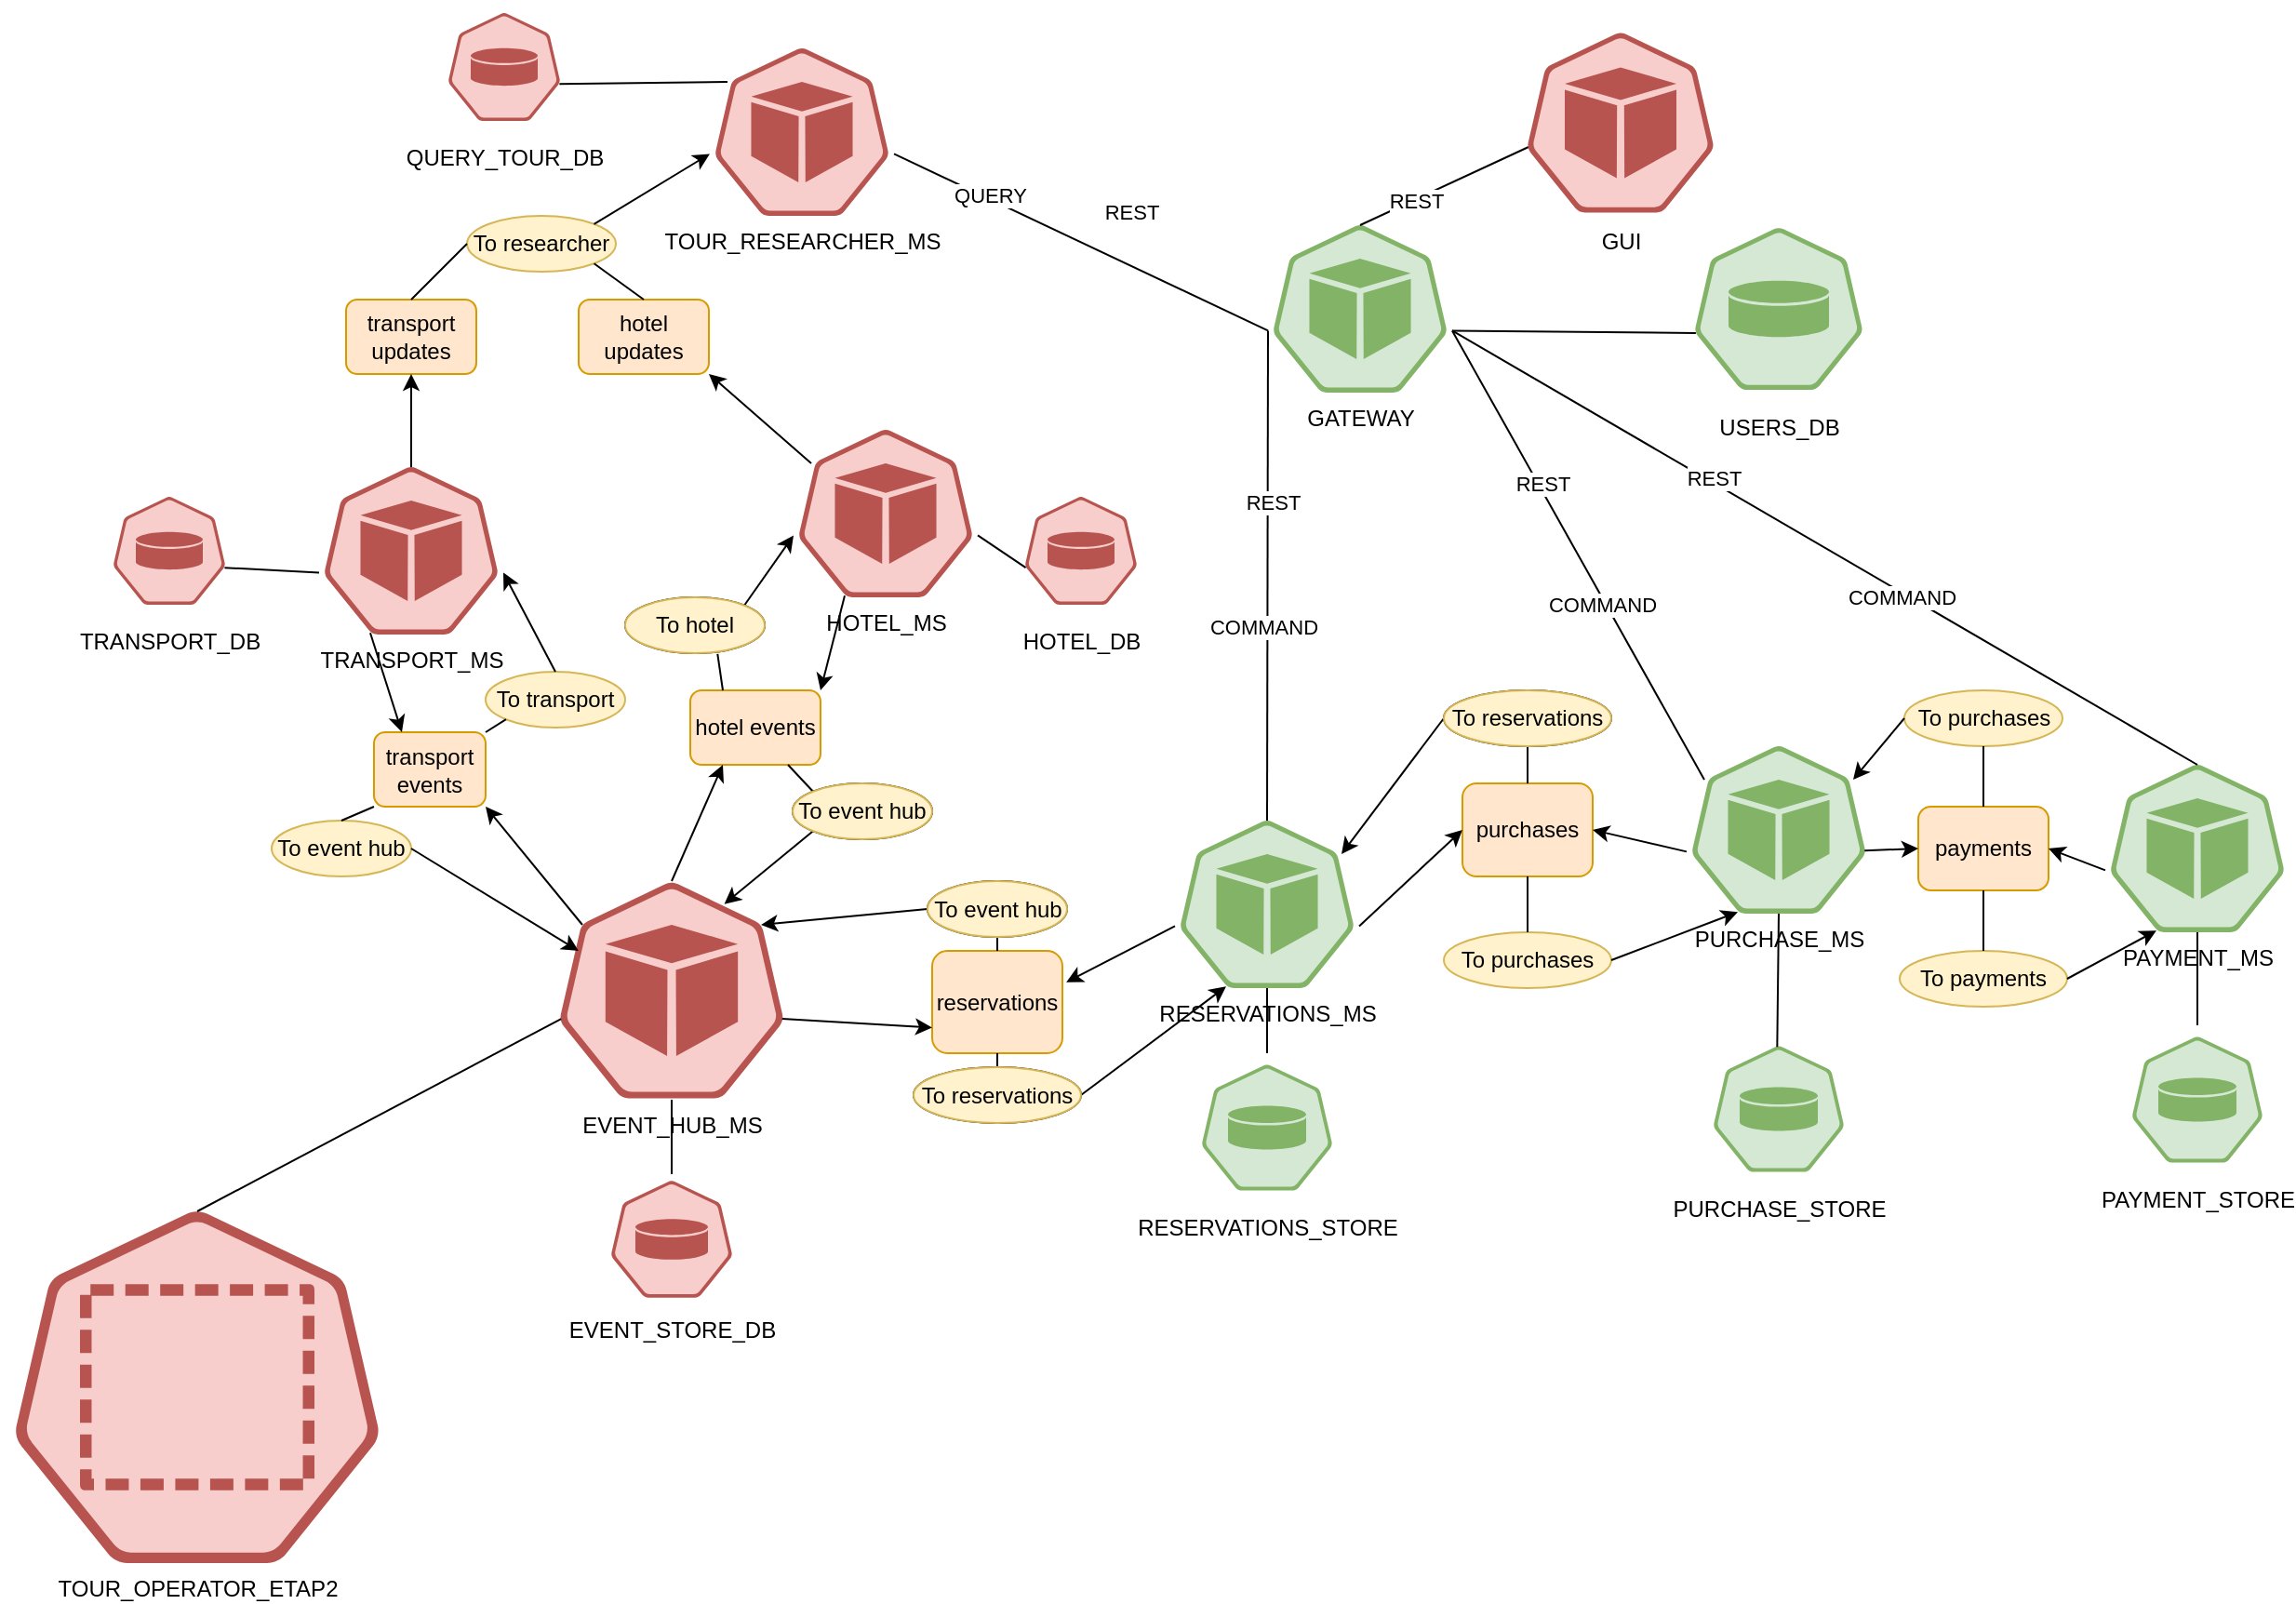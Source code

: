 <mxfile version="21.2.0" type="github">
  <diagram name="Strona-1" id="pwhX5YmpFsH434d6XmRk">
    <mxGraphModel dx="2844" dy="1116" grid="1" gridSize="10" guides="1" tooltips="1" connect="1" arrows="1" fold="1" page="1" pageScale="1" pageWidth="827" pageHeight="1169" math="0" shadow="0">
      <root>
        <mxCell id="0" />
        <mxCell id="1" parent="0" />
        <mxCell id="PPfD1d-eacRNkn9ozQ0L-1" value="USERS_DB" style="sketch=0;html=1;dashed=0;whitespace=wrap;fillColor=#d5e8d4;strokeColor=#82b366;points=[[0.005,0.63,0],[0.1,0.2,0],[0.9,0.2,0],[0.5,0,0],[0.995,0.63,0],[0.72,0.99,0],[0.5,1,0],[0.28,0.99,0]];verticalLabelPosition=bottom;align=center;verticalAlign=top;shape=mxgraph.kubernetes.icon;prIcon=pv" parent="1" vertex="1">
          <mxGeometry x="420" y="235" width="90" height="100" as="geometry" />
        </mxCell>
        <mxCell id="PPfD1d-eacRNkn9ozQ0L-2" value="GATEWAY" style="sketch=0;html=1;dashed=0;whitespace=wrap;fillColor=#d5e8d4;strokeColor=#82b366;points=[[0.005,0.63,0],[0.1,0.2,0],[0.9,0.2,0],[0.5,0,0],[0.995,0.63,0],[0.72,0.99,0],[0.5,1,0],[0.28,0.99,0]];verticalLabelPosition=bottom;align=center;verticalAlign=top;shape=mxgraph.kubernetes.icon;prIcon=pod" parent="1" vertex="1">
          <mxGeometry x="190" y="240" width="100" height="90" as="geometry" />
        </mxCell>
        <mxCell id="PPfD1d-eacRNkn9ozQ0L-3" value="" style="endArrow=none;html=1;rounded=0;exitX=0.5;exitY=0;exitDx=0;exitDy=0;exitPerimeter=0;entryX=0.005;entryY=0.63;entryDx=0;entryDy=0;entryPerimeter=0;" parent="1" source="PPfD1d-eacRNkn9ozQ0L-2" target="PPfD1d-eacRNkn9ozQ0L-14" edge="1">
          <mxGeometry width="50" height="50" relative="1" as="geometry">
            <mxPoint x="460" y="720" as="sourcePoint" />
            <mxPoint x="359.5" y="453" as="targetPoint" />
          </mxGeometry>
        </mxCell>
        <mxCell id="PPfD1d-eacRNkn9ozQ0L-4" value="REST" style="edgeLabel;html=1;align=center;verticalAlign=middle;resizable=0;points=[];" parent="PPfD1d-eacRNkn9ozQ0L-3" vertex="1" connectable="0">
          <mxGeometry x="-0.352" y="-1" relative="1" as="geometry">
            <mxPoint as="offset" />
          </mxGeometry>
        </mxCell>
        <mxCell id="PPfD1d-eacRNkn9ozQ0L-5" value="" style="endArrow=none;html=1;rounded=0;exitX=0.005;exitY=0.63;exitDx=0;exitDy=0;exitPerimeter=0;entryX=0.995;entryY=0.63;entryDx=0;entryDy=0;entryPerimeter=0;" parent="1" source="PPfD1d-eacRNkn9ozQ0L-1" target="PPfD1d-eacRNkn9ozQ0L-2" edge="1">
          <mxGeometry width="50" height="50" relative="1" as="geometry">
            <mxPoint x="370" y="679.13" as="sourcePoint" />
            <mxPoint x="420" y="619.13" as="targetPoint" />
          </mxGeometry>
        </mxCell>
        <mxCell id="PPfD1d-eacRNkn9ozQ0L-6" value="RESERVATIONS_MS" style="sketch=0;html=1;dashed=0;whitespace=wrap;fillColor=#d5e8d4;strokeColor=#82b366;points=[[0.005,0.63,0],[0.1,0.2,0],[0.9,0.2,0],[0.5,0,0],[0.995,0.63,0],[0.72,0.99,0],[0.5,1,0],[0.28,0.99,0]];verticalLabelPosition=bottom;align=center;verticalAlign=top;shape=mxgraph.kubernetes.icon;prIcon=pod" parent="1" vertex="1">
          <mxGeometry x="140" y="560" width="100" height="90" as="geometry" />
        </mxCell>
        <mxCell id="PPfD1d-eacRNkn9ozQ0L-7" value="" style="endArrow=none;html=1;rounded=0;exitX=0.995;exitY=0.63;exitDx=0;exitDy=0;exitPerimeter=0;entryX=0.005;entryY=0.63;entryDx=0;entryDy=0;entryPerimeter=0;" parent="1" source="PPfD1d-eacRNkn9ozQ0L-13" target="PPfD1d-eacRNkn9ozQ0L-2" edge="1">
          <mxGeometry width="50" height="50" relative="1" as="geometry">
            <mxPoint x="415" y="685" as="sourcePoint" />
            <mxPoint x="226" y="428" as="targetPoint" />
            <Array as="points" />
          </mxGeometry>
        </mxCell>
        <mxCell id="PPfD1d-eacRNkn9ozQ0L-8" value="REST" style="edgeLabel;html=1;align=center;verticalAlign=middle;resizable=0;points=[];" parent="PPfD1d-eacRNkn9ozQ0L-7" vertex="1" connectable="0">
          <mxGeometry x="-0.099" y="1" relative="1" as="geometry">
            <mxPoint x="36" y="-11" as="offset" />
          </mxGeometry>
        </mxCell>
        <mxCell id="PPfD1d-eacRNkn9ozQ0L-9" value="QUERY" style="edgeLabel;html=1;align=center;verticalAlign=middle;resizable=0;points=[];" parent="PPfD1d-eacRNkn9ozQ0L-7" vertex="1" connectable="0">
          <mxGeometry x="-0.497" y="2" relative="1" as="geometry">
            <mxPoint as="offset" />
          </mxGeometry>
        </mxCell>
        <mxCell id="PPfD1d-eacRNkn9ozQ0L-10" value="" style="endArrow=none;html=1;rounded=0;exitX=0.5;exitY=0;exitDx=0;exitDy=0;exitPerimeter=0;entryX=0.005;entryY=0.63;entryDx=0;entryDy=0;entryPerimeter=0;" parent="1" source="PPfD1d-eacRNkn9ozQ0L-6" target="PPfD1d-eacRNkn9ozQ0L-2" edge="1">
          <mxGeometry width="50" height="50" relative="1" as="geometry">
            <mxPoint x="-65" y="805" as="sourcePoint" />
            <mxPoint x="150" y="330" as="targetPoint" />
          </mxGeometry>
        </mxCell>
        <mxCell id="PPfD1d-eacRNkn9ozQ0L-11" value="REST" style="edgeLabel;html=1;align=center;verticalAlign=middle;resizable=0;points=[];" parent="PPfD1d-eacRNkn9ozQ0L-10" vertex="1" connectable="0">
          <mxGeometry x="0.303" y="-3" relative="1" as="geometry">
            <mxPoint x="-1" as="offset" />
          </mxGeometry>
        </mxCell>
        <mxCell id="PPfD1d-eacRNkn9ozQ0L-12" value="COMMAND" style="edgeLabel;html=1;align=center;verticalAlign=middle;resizable=0;points=[];" parent="PPfD1d-eacRNkn9ozQ0L-10" vertex="1" connectable="0">
          <mxGeometry x="-0.21" y="2" relative="1" as="geometry">
            <mxPoint as="offset" />
          </mxGeometry>
        </mxCell>
        <mxCell id="PPfD1d-eacRNkn9ozQ0L-13" value="TOUR_RESEARCHER_MS" style="sketch=0;html=1;dashed=0;whitespace=wrap;fillColor=#f8cecc;strokeColor=#b85450;points=[[0.005,0.63,0],[0.1,0.2,0],[0.9,0.2,0],[0.5,0,0],[0.995,0.63,0],[0.72,0.99,0],[0.5,1,0],[0.28,0.99,0]];verticalLabelPosition=bottom;align=center;verticalAlign=top;shape=mxgraph.kubernetes.icon;prIcon=pod" parent="1" vertex="1">
          <mxGeometry x="-110" y="145" width="100" height="90" as="geometry" />
        </mxCell>
        <mxCell id="PPfD1d-eacRNkn9ozQ0L-14" value="GUI" style="sketch=0;html=1;dashed=0;whitespace=wrap;fillColor=#f8cecc;strokeColor=#b85450;points=[[0.005,0.63,0],[0.1,0.2,0],[0.9,0.2,0],[0.5,0,0],[0.995,0.63,0],[0.72,0.99,0],[0.5,1,0],[0.28,0.99,0]];verticalLabelPosition=bottom;align=center;verticalAlign=top;shape=mxgraph.kubernetes.icon;prIcon=pod" parent="1" vertex="1">
          <mxGeometry x="330" y="135" width="100" height="100" as="geometry" />
        </mxCell>
        <mxCell id="PPfD1d-eacRNkn9ozQ0L-15" value="QUERY_TOUR_DB" style="sketch=0;html=1;dashed=0;whitespace=wrap;fillColor=#f8cecc;strokeColor=#b85450;points=[[0.005,0.63,0],[0.1,0.2,0],[0.9,0.2,0],[0.5,0,0],[0.995,0.63,0],[0.72,0.99,0],[0.5,1,0],[0.28,0.99,0]];verticalLabelPosition=bottom;align=center;verticalAlign=top;shape=mxgraph.kubernetes.icon;prIcon=pv" parent="1" vertex="1">
          <mxGeometry x="-250" y="120" width="60" height="70" as="geometry" />
        </mxCell>
        <mxCell id="PPfD1d-eacRNkn9ozQ0L-16" value="" style="endArrow=none;html=1;rounded=0;exitX=0.995;exitY=0.63;exitDx=0;exitDy=0;exitPerimeter=0;entryX=0.1;entryY=0.2;entryDx=0;entryDy=0;entryPerimeter=0;" parent="1" source="PPfD1d-eacRNkn9ozQ0L-15" target="PPfD1d-eacRNkn9ozQ0L-13" edge="1">
          <mxGeometry width="50" height="50" relative="1" as="geometry">
            <mxPoint x="-35" y="450" as="sourcePoint" />
            <mxPoint x="15" y="400" as="targetPoint" />
          </mxGeometry>
        </mxCell>
        <mxCell id="PPfD1d-eacRNkn9ozQ0L-17" value="EVENT_STORE_DB" style="sketch=0;html=1;dashed=0;whitespace=wrap;fillColor=#f8cecc;strokeColor=#b85450;points=[[0.005,0.63,0],[0.1,0.2,0],[0.9,0.2,0],[0.5,0,0],[0.995,0.63,0],[0.72,0.99,0],[0.5,1,0],[0.28,0.99,0]];verticalLabelPosition=bottom;align=center;verticalAlign=top;shape=mxgraph.kubernetes.icon;prIcon=pv" parent="1" vertex="1">
          <mxGeometry x="-162.5" y="750" width="65" height="70" as="geometry" />
        </mxCell>
        <mxCell id="PPfD1d-eacRNkn9ozQ0L-18" value="PURCHASE_MS" style="sketch=0;html=1;dashed=0;whitespace=wrap;fillColor=#d5e8d4;strokeColor=#82b366;points=[[0.005,0.63,0],[0.1,0.2,0],[0.9,0.2,0],[0.5,0,0],[0.995,0.63,0],[0.72,0.99,0],[0.5,1,0],[0.28,0.99,0]];verticalLabelPosition=bottom;align=center;verticalAlign=top;shape=mxgraph.kubernetes.icon;prIcon=pod" parent="1" vertex="1">
          <mxGeometry x="415" y="520" width="100" height="90" as="geometry" />
        </mxCell>
        <mxCell id="PPfD1d-eacRNkn9ozQ0L-19" value="PAYMENT_MS" style="sketch=0;html=1;dashed=0;whitespace=wrap;fillColor=#d5e8d4;strokeColor=#82b366;points=[[0.005,0.63,0],[0.1,0.2,0],[0.9,0.2,0],[0.5,0,0],[0.995,0.63,0],[0.72,0.99,0],[0.5,1,0],[0.28,0.99,0]];verticalLabelPosition=bottom;align=center;verticalAlign=top;shape=mxgraph.kubernetes.icon;prIcon=pod" parent="1" vertex="1">
          <mxGeometry x="640" y="530" width="100" height="90" as="geometry" />
        </mxCell>
        <mxCell id="PPfD1d-eacRNkn9ozQ0L-20" value="" style="endArrow=none;html=1;rounded=0;entryX=0.995;entryY=0.63;entryDx=0;entryDy=0;entryPerimeter=0;exitX=0.1;exitY=0.2;exitDx=0;exitDy=0;exitPerimeter=0;" parent="1" source="PPfD1d-eacRNkn9ozQ0L-18" target="PPfD1d-eacRNkn9ozQ0L-2" edge="1">
          <mxGeometry width="50" height="50" relative="1" as="geometry">
            <mxPoint x="126" y="470" as="sourcePoint" />
            <mxPoint x="124" y="329" as="targetPoint" />
          </mxGeometry>
        </mxCell>
        <mxCell id="PPfD1d-eacRNkn9ozQ0L-21" value="REST" style="edgeLabel;html=1;align=center;verticalAlign=middle;resizable=0;points=[];" parent="PPfD1d-eacRNkn9ozQ0L-20" vertex="1" connectable="0">
          <mxGeometry x="0.303" y="-3" relative="1" as="geometry">
            <mxPoint x="-1" as="offset" />
          </mxGeometry>
        </mxCell>
        <mxCell id="PPfD1d-eacRNkn9ozQ0L-22" value="COMMAND" style="edgeLabel;html=1;align=center;verticalAlign=middle;resizable=0;points=[];" parent="PPfD1d-eacRNkn9ozQ0L-20" vertex="1" connectable="0">
          <mxGeometry x="-0.21" y="2" relative="1" as="geometry">
            <mxPoint as="offset" />
          </mxGeometry>
        </mxCell>
        <mxCell id="PPfD1d-eacRNkn9ozQ0L-23" value="" style="endArrow=none;html=1;rounded=0;exitX=0.5;exitY=0;exitDx=0;exitDy=0;exitPerimeter=0;entryX=0.995;entryY=0.63;entryDx=0;entryDy=0;entryPerimeter=0;" parent="1" source="PPfD1d-eacRNkn9ozQ0L-19" target="PPfD1d-eacRNkn9ozQ0L-2" edge="1">
          <mxGeometry width="50" height="50" relative="1" as="geometry">
            <mxPoint x="258" y="470" as="sourcePoint" />
            <mxPoint x="330" y="310" as="targetPoint" />
          </mxGeometry>
        </mxCell>
        <mxCell id="PPfD1d-eacRNkn9ozQ0L-24" value="REST" style="edgeLabel;html=1;align=center;verticalAlign=middle;resizable=0;points=[];" parent="PPfD1d-eacRNkn9ozQ0L-23" vertex="1" connectable="0">
          <mxGeometry x="0.303" y="-3" relative="1" as="geometry">
            <mxPoint x="-1" as="offset" />
          </mxGeometry>
        </mxCell>
        <mxCell id="PPfD1d-eacRNkn9ozQ0L-25" value="COMMAND" style="edgeLabel;html=1;align=center;verticalAlign=middle;resizable=0;points=[];" parent="PPfD1d-eacRNkn9ozQ0L-23" vertex="1" connectable="0">
          <mxGeometry x="-0.21" y="2" relative="1" as="geometry">
            <mxPoint as="offset" />
          </mxGeometry>
        </mxCell>
        <mxCell id="PPfD1d-eacRNkn9ozQ0L-26" value="EVENT_HUB_MS" style="sketch=0;html=1;dashed=0;whitespace=wrap;fillColor=#f8cecc;strokeColor=#b85450;points=[[0.005,0.63,0],[0.1,0.2,0],[0.9,0.2,0],[0.5,0,0],[0.995,0.63,0],[0.72,0.99,0],[0.5,1,0],[0.28,0.99,0]];verticalLabelPosition=bottom;align=center;verticalAlign=top;shape=mxgraph.kubernetes.icon;prIcon=pod" parent="1" vertex="1">
          <mxGeometry x="-190" y="592.5" width="120" height="117.5" as="geometry" />
        </mxCell>
        <mxCell id="PPfD1d-eacRNkn9ozQ0L-27" value="PAYMENT_STORE" style="sketch=0;html=1;dashed=0;whitespace=wrap;fillColor=#d5e8d4;strokeColor=#82b366;points=[[0.005,0.63,0],[0.1,0.2,0],[0.9,0.2,0],[0.5,0,0],[0.995,0.63,0],[0.72,0.99,0],[0.5,1,0],[0.28,0.99,0]];verticalLabelPosition=bottom;align=center;verticalAlign=top;shape=mxgraph.kubernetes.icon;prIcon=pv" parent="1" vertex="1">
          <mxGeometry x="655" y="670" width="70" height="80" as="geometry" />
        </mxCell>
        <mxCell id="PPfD1d-eacRNkn9ozQ0L-28" value="PURCHASE_STORE" style="sketch=0;html=1;dashed=0;whitespace=wrap;fillColor=#d5e8d4;strokeColor=#82b366;points=[[0.005,0.63,0],[0.1,0.2,0],[0.9,0.2,0],[0.5,0,0],[0.995,0.63,0],[0.72,0.99,0],[0.5,1,0],[0.28,0.99,0]];verticalLabelPosition=bottom;align=center;verticalAlign=top;shape=mxgraph.kubernetes.icon;prIcon=pv" parent="1" vertex="1">
          <mxGeometry x="430" y="675" width="70" height="80" as="geometry" />
        </mxCell>
        <mxCell id="PPfD1d-eacRNkn9ozQ0L-29" value="RESERVATIONS_STORE" style="sketch=0;html=1;dashed=0;whitespace=wrap;fillColor=#d5e8d4;strokeColor=#82b366;points=[[0.005,0.63,0],[0.1,0.2,0],[0.9,0.2,0],[0.5,0,0],[0.995,0.63,0],[0.72,0.99,0],[0.5,1,0],[0.28,0.99,0]];verticalLabelPosition=bottom;align=center;verticalAlign=top;shape=mxgraph.kubernetes.icon;prIcon=pv" parent="1" vertex="1">
          <mxGeometry x="155" y="685" width="70" height="80" as="geometry" />
        </mxCell>
        <mxCell id="PPfD1d-eacRNkn9ozQ0L-30" value="" style="endArrow=none;html=1;rounded=0;entryX=0.5;entryY=0;entryDx=0;entryDy=0;entryPerimeter=0;exitX=0.5;exitY=1;exitDx=0;exitDy=0;exitPerimeter=0;" parent="1" source="PPfD1d-eacRNkn9ozQ0L-26" target="PPfD1d-eacRNkn9ozQ0L-17" edge="1">
          <mxGeometry width="50" height="50" relative="1" as="geometry">
            <mxPoint x="-40" y="500" as="sourcePoint" />
            <mxPoint x="-240" y="530" as="targetPoint" />
          </mxGeometry>
        </mxCell>
        <mxCell id="PPfD1d-eacRNkn9ozQ0L-31" value="TOUR_OPERATOR_ETAP2" style="sketch=0;html=1;dashed=0;whitespace=wrap;fillColor=#f8cecc;strokeColor=#b85450;points=[[0.005,0.63,0],[0.1,0.2,0],[0.9,0.2,0],[0.5,0,0],[0.995,0.63,0],[0.72,0.99,0],[0.5,1,0],[0.28,0.99,0]];verticalLabelPosition=bottom;align=center;verticalAlign=top;shape=mxgraph.kubernetes.icon;prIcon=ns" parent="1" vertex="1">
          <mxGeometry x="-490" y="770" width="210" height="189" as="geometry" />
        </mxCell>
        <mxCell id="PPfD1d-eacRNkn9ozQ0L-32" value="" style="endArrow=none;html=1;rounded=0;entryX=0.005;entryY=0.63;entryDx=0;entryDy=0;entryPerimeter=0;exitX=0.5;exitY=0;exitDx=0;exitDy=0;exitPerimeter=0;" parent="1" source="PPfD1d-eacRNkn9ozQ0L-31" target="PPfD1d-eacRNkn9ozQ0L-26" edge="1">
          <mxGeometry width="50" height="50" relative="1" as="geometry">
            <mxPoint x="-343" y="640" as="sourcePoint" />
            <mxPoint x="-293" y="590" as="targetPoint" />
          </mxGeometry>
        </mxCell>
        <mxCell id="PPfD1d-eacRNkn9ozQ0L-33" value="" style="endArrow=none;html=1;rounded=0;exitX=0.5;exitY=0;exitDx=0;exitDy=0;exitPerimeter=0;entryX=0.5;entryY=1;entryDx=0;entryDy=0;entryPerimeter=0;" parent="1" source="PPfD1d-eacRNkn9ozQ0L-29" target="PPfD1d-eacRNkn9ozQ0L-6" edge="1">
          <mxGeometry width="50" height="50" relative="1" as="geometry">
            <mxPoint x="270" y="670" as="sourcePoint" />
            <mxPoint x="320" y="620" as="targetPoint" />
          </mxGeometry>
        </mxCell>
        <mxCell id="PPfD1d-eacRNkn9ozQ0L-34" value="" style="endArrow=none;html=1;rounded=0;exitX=0.488;exitY=0.083;exitDx=0;exitDy=0;exitPerimeter=0;entryX=0.5;entryY=1;entryDx=0;entryDy=0;entryPerimeter=0;" parent="1" source="PPfD1d-eacRNkn9ozQ0L-28" target="PPfD1d-eacRNkn9ozQ0L-18" edge="1">
          <mxGeometry width="50" height="50" relative="1" as="geometry">
            <mxPoint x="400" y="792.5" as="sourcePoint" />
            <mxPoint x="400" y="667.5" as="targetPoint" />
          </mxGeometry>
        </mxCell>
        <mxCell id="PPfD1d-eacRNkn9ozQ0L-35" value="" style="endArrow=none;html=1;rounded=0;exitX=0.5;exitY=0;exitDx=0;exitDy=0;exitPerimeter=0;entryX=0.5;entryY=1;entryDx=0;entryDy=0;entryPerimeter=0;" parent="1" source="PPfD1d-eacRNkn9ozQ0L-27" target="PPfD1d-eacRNkn9ozQ0L-19" edge="1">
          <mxGeometry width="50" height="50" relative="1" as="geometry">
            <mxPoint x="624" y="770" as="sourcePoint" />
            <mxPoint x="620" y="633" as="targetPoint" />
          </mxGeometry>
        </mxCell>
        <mxCell id="PPfD1d-eacRNkn9ozQ0L-36" value="reservations" style="rounded=1;whiteSpace=wrap;html=1;fillColor=#ffe6cc;strokeColor=#d79b00;" parent="1" vertex="1">
          <mxGeometry x="10" y="630" width="70" height="55" as="geometry" />
        </mxCell>
        <mxCell id="PPfD1d-eacRNkn9ozQ0L-37" value="To event hub" style="ellipse;whiteSpace=wrap;html=1;" parent="1" vertex="1">
          <mxGeometry x="7.5" y="592.5" width="75" height="30" as="geometry" />
        </mxCell>
        <mxCell id="PPfD1d-eacRNkn9ozQ0L-38" value="To reservations" style="ellipse;whiteSpace=wrap;html=1;" parent="1" vertex="1">
          <mxGeometry y="692.5" width="90" height="30" as="geometry" />
        </mxCell>
        <mxCell id="PPfD1d-eacRNkn9ozQ0L-39" value="" style="endArrow=classic;html=1;rounded=0;exitX=0.005;exitY=0.63;exitDx=0;exitDy=0;exitPerimeter=0;entryX=1.029;entryY=0.307;entryDx=0;entryDy=0;entryPerimeter=0;" parent="1" source="PPfD1d-eacRNkn9ozQ0L-6" target="PPfD1d-eacRNkn9ozQ0L-36" edge="1">
          <mxGeometry width="50" height="50" relative="1" as="geometry">
            <mxPoint x="70" y="715" as="sourcePoint" />
            <mxPoint x="120" y="665" as="targetPoint" />
          </mxGeometry>
        </mxCell>
        <mxCell id="PPfD1d-eacRNkn9ozQ0L-40" value="" style="endArrow=classic;html=1;rounded=0;exitX=1;exitY=0.5;exitDx=0;exitDy=0;entryX=0.28;entryY=0.99;entryDx=0;entryDy=0;entryPerimeter=0;" parent="1" source="PPfD1d-eacRNkn9ozQ0L-38" target="PPfD1d-eacRNkn9ozQ0L-6" edge="1">
          <mxGeometry width="50" height="50" relative="1" as="geometry">
            <mxPoint x="260" y="590" as="sourcePoint" />
            <mxPoint x="310" y="540" as="targetPoint" />
          </mxGeometry>
        </mxCell>
        <mxCell id="PPfD1d-eacRNkn9ozQ0L-41" value="" style="endArrow=classic;html=1;rounded=0;exitX=0.995;exitY=0.63;exitDx=0;exitDy=0;exitPerimeter=0;entryX=0;entryY=0.75;entryDx=0;entryDy=0;" parent="1" source="PPfD1d-eacRNkn9ozQ0L-26" target="PPfD1d-eacRNkn9ozQ0L-36" edge="1">
          <mxGeometry width="50" height="50" relative="1" as="geometry">
            <mxPoint x="8" y="618" as="sourcePoint" />
            <mxPoint x="-40" y="650" as="targetPoint" />
          </mxGeometry>
        </mxCell>
        <mxCell id="PPfD1d-eacRNkn9ozQ0L-42" value="" style="endArrow=classic;html=1;rounded=0;exitX=0;exitY=0.5;exitDx=0;exitDy=0;entryX=0.9;entryY=0.2;entryDx=0;entryDy=0;entryPerimeter=0;" parent="1" source="PPfD1d-eacRNkn9ozQ0L-37" target="PPfD1d-eacRNkn9ozQ0L-26" edge="1">
          <mxGeometry width="50" height="50" relative="1" as="geometry">
            <mxPoint x="-10" y="622" as="sourcePoint" />
            <mxPoint x="30" y="630" as="targetPoint" />
          </mxGeometry>
        </mxCell>
        <mxCell id="PPfD1d-eacRNkn9ozQ0L-43" value="purchases&lt;br&gt;" style="rounded=1;whiteSpace=wrap;html=1;fillColor=#ffe6cc;strokeColor=#d79b00;" parent="1" vertex="1">
          <mxGeometry x="295" y="540" width="70" height="50" as="geometry" />
        </mxCell>
        <mxCell id="PPfD1d-eacRNkn9ozQ0L-44" value="To purchases" style="ellipse;whiteSpace=wrap;html=1;fillColor=#fff2cc;strokeColor=#d6b656;" parent="1" vertex="1">
          <mxGeometry x="285" y="620" width="90" height="30" as="geometry" />
        </mxCell>
        <mxCell id="PPfD1d-eacRNkn9ozQ0L-45" value="To reservations" style="ellipse;whiteSpace=wrap;html=1;" parent="1" vertex="1">
          <mxGeometry x="285" y="490" width="90" height="30" as="geometry" />
        </mxCell>
        <mxCell id="PPfD1d-eacRNkn9ozQ0L-46" value="" style="endArrow=classic;html=1;rounded=0;exitX=0.005;exitY=0.63;exitDx=0;exitDy=0;entryX=1;entryY=0.5;entryDx=0;entryDy=0;exitPerimeter=0;" parent="1" source="PPfD1d-eacRNkn9ozQ0L-18" target="PPfD1d-eacRNkn9ozQ0L-43" edge="1">
          <mxGeometry width="50" height="50" relative="1" as="geometry">
            <mxPoint x="330" y="716" as="sourcePoint" />
            <mxPoint x="388" y="660" as="targetPoint" />
          </mxGeometry>
        </mxCell>
        <mxCell id="PPfD1d-eacRNkn9ozQ0L-47" value="" style="endArrow=classic;html=1;rounded=0;exitX=0.995;exitY=0.63;exitDx=0;exitDy=0;entryX=0;entryY=0.5;entryDx=0;entryDy=0;exitPerimeter=0;" parent="1" source="PPfD1d-eacRNkn9ozQ0L-6" target="PPfD1d-eacRNkn9ozQ0L-43" edge="1">
          <mxGeometry width="50" height="50" relative="1" as="geometry">
            <mxPoint x="290" y="490" as="sourcePoint" />
            <mxPoint x="239" y="483" as="targetPoint" />
          </mxGeometry>
        </mxCell>
        <mxCell id="PPfD1d-eacRNkn9ozQ0L-48" value="" style="endArrow=classic;html=1;rounded=0;exitX=1;exitY=0.5;exitDx=0;exitDy=0;entryX=0.28;entryY=0.99;entryDx=0;entryDy=0;entryPerimeter=0;" parent="1" source="PPfD1d-eacRNkn9ozQ0L-44" target="PPfD1d-eacRNkn9ozQ0L-18" edge="1">
          <mxGeometry width="50" height="50" relative="1" as="geometry">
            <mxPoint x="290" y="688.5" as="sourcePoint" />
            <mxPoint x="335" y="701.5" as="targetPoint" />
          </mxGeometry>
        </mxCell>
        <mxCell id="PPfD1d-eacRNkn9ozQ0L-49" value="" style="endArrow=classic;html=1;rounded=0;exitX=0;exitY=0.5;exitDx=0;exitDy=0;entryX=0.9;entryY=0.2;entryDx=0;entryDy=0;entryPerimeter=0;" parent="1" source="PPfD1d-eacRNkn9ozQ0L-45" target="PPfD1d-eacRNkn9ozQ0L-6" edge="1">
          <mxGeometry width="50" height="50" relative="1" as="geometry">
            <mxPoint x="245" y="477" as="sourcePoint" />
            <mxPoint x="290" y="490" as="targetPoint" />
          </mxGeometry>
        </mxCell>
        <mxCell id="PPfD1d-eacRNkn9ozQ0L-50" value="payments" style="rounded=1;whiteSpace=wrap;html=1;fillColor=#ffe6cc;strokeColor=#d79b00;" parent="1" vertex="1">
          <mxGeometry x="540" y="552.5" width="70" height="45" as="geometry" />
        </mxCell>
        <mxCell id="PPfD1d-eacRNkn9ozQ0L-51" value="To purchases" style="ellipse;whiteSpace=wrap;html=1;fillColor=#fff2cc;strokeColor=#d6b656;" parent="1" vertex="1">
          <mxGeometry x="532.5" y="490" width="85" height="30" as="geometry" />
        </mxCell>
        <mxCell id="PPfD1d-eacRNkn9ozQ0L-52" value="To payments" style="ellipse;whiteSpace=wrap;html=1;fillColor=#fff2cc;strokeColor=#d6b656;" parent="1" vertex="1">
          <mxGeometry x="530" y="630" width="90" height="30" as="geometry" />
        </mxCell>
        <mxCell id="PPfD1d-eacRNkn9ozQ0L-53" value="" style="endArrow=none;html=1;rounded=0;entryX=0.5;entryY=1;entryDx=0;entryDy=0;exitX=0.5;exitY=0;exitDx=0;exitDy=0;" parent="1" source="PPfD1d-eacRNkn9ozQ0L-44" target="PPfD1d-eacRNkn9ozQ0L-43" edge="1">
          <mxGeometry width="50" height="50" relative="1" as="geometry">
            <mxPoint x="280" y="770" as="sourcePoint" />
            <mxPoint x="330" y="720" as="targetPoint" />
          </mxGeometry>
        </mxCell>
        <mxCell id="PPfD1d-eacRNkn9ozQ0L-54" value="" style="endArrow=none;html=1;rounded=0;entryX=0.5;entryY=1;entryDx=0;entryDy=0;exitX=0.5;exitY=0;exitDx=0;exitDy=0;" parent="1" source="PPfD1d-eacRNkn9ozQ0L-43" target="PPfD1d-eacRNkn9ozQ0L-45" edge="1">
          <mxGeometry width="50" height="50" relative="1" as="geometry">
            <mxPoint x="300" y="755" as="sourcePoint" />
            <mxPoint x="300" y="685" as="targetPoint" />
          </mxGeometry>
        </mxCell>
        <mxCell id="PPfD1d-eacRNkn9ozQ0L-55" value="" style="endArrow=none;html=1;rounded=0;entryX=0.5;entryY=1;entryDx=0;entryDy=0;exitX=0.5;exitY=0;exitDx=0;exitDy=0;" parent="1" source="PPfD1d-eacRNkn9ozQ0L-36" target="PPfD1d-eacRNkn9ozQ0L-37" edge="1">
          <mxGeometry width="50" height="50" relative="1" as="geometry">
            <mxPoint x="317.5" y="690" as="sourcePoint" />
            <mxPoint x="317.5" y="680" as="targetPoint" />
          </mxGeometry>
        </mxCell>
        <mxCell id="PPfD1d-eacRNkn9ozQ0L-56" value="" style="endArrow=none;html=1;rounded=0;entryX=0.5;entryY=1;entryDx=0;entryDy=0;exitX=0.5;exitY=0;exitDx=0;exitDy=0;" parent="1" source="PPfD1d-eacRNkn9ozQ0L-38" target="PPfD1d-eacRNkn9ozQ0L-36" edge="1">
          <mxGeometry width="50" height="50" relative="1" as="geometry">
            <mxPoint x="62.5" y="595" as="sourcePoint" />
            <mxPoint x="62.5" y="580" as="targetPoint" />
          </mxGeometry>
        </mxCell>
        <mxCell id="PPfD1d-eacRNkn9ozQ0L-57" value="" style="endArrow=none;html=1;rounded=0;entryX=0.5;entryY=1;entryDx=0;entryDy=0;exitX=0.5;exitY=0;exitDx=0;exitDy=0;" parent="1" source="PPfD1d-eacRNkn9ozQ0L-52" target="PPfD1d-eacRNkn9ozQ0L-50" edge="1">
          <mxGeometry width="50" height="50" relative="1" as="geometry">
            <mxPoint x="85" y="640" as="sourcePoint" />
            <mxPoint x="85" y="615" as="targetPoint" />
          </mxGeometry>
        </mxCell>
        <mxCell id="PPfD1d-eacRNkn9ozQ0L-58" value="" style="endArrow=none;html=1;rounded=0;entryX=0.5;entryY=1;entryDx=0;entryDy=0;exitX=0.5;exitY=0;exitDx=0;exitDy=0;" parent="1" source="PPfD1d-eacRNkn9ozQ0L-50" target="PPfD1d-eacRNkn9ozQ0L-51" edge="1">
          <mxGeometry width="50" height="50" relative="1" as="geometry">
            <mxPoint x="585" y="640" as="sourcePoint" />
            <mxPoint x="585" y="625" as="targetPoint" />
          </mxGeometry>
        </mxCell>
        <mxCell id="PPfD1d-eacRNkn9ozQ0L-59" value="" style="endArrow=classic;html=1;rounded=0;exitX=0.005;exitY=0.63;exitDx=0;exitDy=0;entryX=1;entryY=0.5;entryDx=0;entryDy=0;exitPerimeter=0;" parent="1" source="PPfD1d-eacRNkn9ozQ0L-19" target="PPfD1d-eacRNkn9ozQ0L-50" edge="1">
          <mxGeometry width="50" height="50" relative="1" as="geometry">
            <mxPoint x="547" y="746" as="sourcePoint" />
            <mxPoint x="605" y="690" as="targetPoint" />
          </mxGeometry>
        </mxCell>
        <mxCell id="PPfD1d-eacRNkn9ozQ0L-60" value="" style="endArrow=classic;html=1;rounded=0;exitX=0.961;exitY=0.624;exitDx=0;exitDy=0;entryX=0;entryY=0.5;entryDx=0;entryDy=0;exitPerimeter=0;" parent="1" source="PPfD1d-eacRNkn9ozQ0L-18" target="PPfD1d-eacRNkn9ozQ0L-50" edge="1">
          <mxGeometry width="50" height="50" relative="1" as="geometry">
            <mxPoint x="641" y="630" as="sourcePoint" />
            <mxPoint x="610" y="618" as="targetPoint" />
          </mxGeometry>
        </mxCell>
        <mxCell id="PPfD1d-eacRNkn9ozQ0L-61" value="" style="endArrow=classic;html=1;rounded=0;exitX=0;exitY=0.5;exitDx=0;exitDy=0;entryX=0.9;entryY=0.2;entryDx=0;entryDy=0;entryPerimeter=0;" parent="1" source="PPfD1d-eacRNkn9ozQ0L-51" target="PPfD1d-eacRNkn9ozQ0L-18" edge="1">
          <mxGeometry width="50" height="50" relative="1" as="geometry">
            <mxPoint x="469" y="471" as="sourcePoint" />
            <mxPoint x="498" y="470" as="targetPoint" />
          </mxGeometry>
        </mxCell>
        <mxCell id="PPfD1d-eacRNkn9ozQ0L-62" value="" style="endArrow=classic;html=1;rounded=0;exitX=1;exitY=0.5;exitDx=0;exitDy=0;entryX=0.28;entryY=0.99;entryDx=0;entryDy=0;entryPerimeter=0;" parent="1" source="PPfD1d-eacRNkn9ozQ0L-52" target="PPfD1d-eacRNkn9ozQ0L-19" edge="1">
          <mxGeometry width="50" height="50" relative="1" as="geometry">
            <mxPoint x="608" y="707" as="sourcePoint" />
            <mxPoint x="580" y="740" as="targetPoint" />
          </mxGeometry>
        </mxCell>
        <mxCell id="m88Dj_LSwLrsLGL2aCAR-1" value="TRANSPORT_MS" style="sketch=0;html=1;dashed=0;whitespace=wrap;fillColor=#f8cecc;strokeColor=#b85450;points=[[0.005,0.63,0],[0.1,0.2,0],[0.9,0.2,0],[0.5,0,0],[0.995,0.63,0],[0.72,0.99,0],[0.5,1,0],[0.28,0.99,0]];verticalLabelPosition=bottom;align=center;verticalAlign=top;shape=mxgraph.kubernetes.icon;prIcon=pod" parent="1" vertex="1">
          <mxGeometry x="-320" y="370" width="100" height="90" as="geometry" />
        </mxCell>
        <mxCell id="m88Dj_LSwLrsLGL2aCAR-2" value="HOTEL_MS" style="sketch=0;html=1;dashed=0;whitespace=wrap;fillColor=#f8cecc;strokeColor=#b85450;points=[[0.005,0.63,0],[0.1,0.2,0],[0.9,0.2,0],[0.5,0,0],[0.995,0.63,0],[0.72,0.99,0],[0.5,1,0],[0.28,0.99,0]];verticalLabelPosition=bottom;align=center;verticalAlign=top;shape=mxgraph.kubernetes.icon;prIcon=pod" parent="1" vertex="1">
          <mxGeometry x="-65" y="350" width="100" height="90" as="geometry" />
        </mxCell>
        <mxCell id="m88Dj_LSwLrsLGL2aCAR-3" value="transport updates" style="rounded=1;whiteSpace=wrap;html=1;fillColor=#ffe6cc;strokeColor=#d79b00;" parent="1" vertex="1">
          <mxGeometry x="-305" y="280" width="70" height="40" as="geometry" />
        </mxCell>
        <mxCell id="m88Dj_LSwLrsLGL2aCAR-4" value="To researcher" style="ellipse;whiteSpace=wrap;html=1;fillColor=#fff2cc;strokeColor=#d6b656;" parent="1" vertex="1">
          <mxGeometry x="-240" y="235" width="80" height="30" as="geometry" />
        </mxCell>
        <mxCell id="m88Dj_LSwLrsLGL2aCAR-5" value="" style="endArrow=classic;html=1;rounded=0;exitX=0.5;exitY=0;exitDx=0;exitDy=0;exitPerimeter=0;entryX=0.5;entryY=1;entryDx=0;entryDy=0;" parent="1" source="m88Dj_LSwLrsLGL2aCAR-1" target="m88Dj_LSwLrsLGL2aCAR-3" edge="1">
          <mxGeometry width="50" height="50" relative="1" as="geometry">
            <mxPoint x="-310" y="523" as="sourcePoint" />
            <mxPoint x="-280" y="530" as="targetPoint" />
          </mxGeometry>
        </mxCell>
        <mxCell id="m88Dj_LSwLrsLGL2aCAR-6" value="" style="endArrow=none;html=1;rounded=0;entryX=0.5;entryY=0;entryDx=0;entryDy=0;exitX=0;exitY=0.5;exitDx=0;exitDy=0;" parent="1" source="m88Dj_LSwLrsLGL2aCAR-4" target="m88Dj_LSwLrsLGL2aCAR-3" edge="1">
          <mxGeometry width="50" height="50" relative="1" as="geometry">
            <mxPoint x="-476" y="310" as="sourcePoint" />
            <mxPoint x="-413" y="490" as="targetPoint" />
          </mxGeometry>
        </mxCell>
        <mxCell id="m88Dj_LSwLrsLGL2aCAR-7" value="" style="endArrow=classic;html=1;rounded=0;exitX=1;exitY=0;exitDx=0;exitDy=0;entryX=0.005;entryY=0.63;entryDx=0;entryDy=0;entryPerimeter=0;" parent="1" source="m88Dj_LSwLrsLGL2aCAR-4" target="PPfD1d-eacRNkn9ozQ0L-13" edge="1">
          <mxGeometry width="50" height="50" relative="1" as="geometry">
            <mxPoint x="-205" y="335" as="sourcePoint" />
            <mxPoint x="-210" y="307" as="targetPoint" />
          </mxGeometry>
        </mxCell>
        <mxCell id="m88Dj_LSwLrsLGL2aCAR-8" value="hotel updates" style="rounded=1;whiteSpace=wrap;html=1;fillColor=#ffe6cc;strokeColor=#d79b00;" parent="1" vertex="1">
          <mxGeometry x="-180" y="280" width="70" height="40" as="geometry" />
        </mxCell>
        <mxCell id="m88Dj_LSwLrsLGL2aCAR-9" value="" style="endArrow=classic;html=1;rounded=0;exitX=0.1;exitY=0.2;exitDx=0;exitDy=0;exitPerimeter=0;entryX=1;entryY=1;entryDx=0;entryDy=0;" parent="1" source="m88Dj_LSwLrsLGL2aCAR-2" target="m88Dj_LSwLrsLGL2aCAR-8" edge="1">
          <mxGeometry width="50" height="50" relative="1" as="geometry">
            <mxPoint x="-300" y="398" as="sourcePoint" />
            <mxPoint x="-305" y="370" as="targetPoint" />
          </mxGeometry>
        </mxCell>
        <mxCell id="m88Dj_LSwLrsLGL2aCAR-11" value="" style="endArrow=none;html=1;rounded=0;entryX=0.5;entryY=0;entryDx=0;entryDy=0;exitX=1;exitY=1;exitDx=0;exitDy=0;" parent="1" source="m88Dj_LSwLrsLGL2aCAR-4" target="m88Dj_LSwLrsLGL2aCAR-8" edge="1">
          <mxGeometry width="50" height="50" relative="1" as="geometry">
            <mxPoint x="-225" y="290" as="sourcePoint" />
            <mxPoint x="-230" y="320" as="targetPoint" />
          </mxGeometry>
        </mxCell>
        <mxCell id="m88Dj_LSwLrsLGL2aCAR-12" value="HOTEL_DB" style="sketch=0;html=1;dashed=0;whitespace=wrap;fillColor=#f8cecc;strokeColor=#b85450;points=[[0.005,0.63,0],[0.1,0.2,0],[0.9,0.2,0],[0.5,0,0],[0.995,0.63,0],[0.72,0.99,0],[0.5,1,0],[0.28,0.99,0]];verticalLabelPosition=bottom;align=center;verticalAlign=top;shape=mxgraph.kubernetes.icon;prIcon=pv" parent="1" vertex="1">
          <mxGeometry x="60" y="380" width="60" height="70" as="geometry" />
        </mxCell>
        <mxCell id="m88Dj_LSwLrsLGL2aCAR-13" value="TRANSPORT_DB" style="sketch=0;html=1;dashed=0;whitespace=wrap;fillColor=#f8cecc;strokeColor=#b85450;points=[[0.005,0.63,0],[0.1,0.2,0],[0.9,0.2,0],[0.5,0,0],[0.995,0.63,0],[0.72,0.99,0],[0.5,1,0],[0.28,0.99,0]];verticalLabelPosition=bottom;align=center;verticalAlign=top;shape=mxgraph.kubernetes.icon;prIcon=pv" parent="1" vertex="1">
          <mxGeometry x="-430" y="380" width="60" height="70" as="geometry" />
        </mxCell>
        <mxCell id="m88Dj_LSwLrsLGL2aCAR-14" value="" style="endArrow=none;html=1;rounded=0;entryX=0.005;entryY=0.63;entryDx=0;entryDy=0;entryPerimeter=0;exitX=0.995;exitY=0.63;exitDx=0;exitDy=0;exitPerimeter=0;" parent="1" source="m88Dj_LSwLrsLGL2aCAR-13" target="m88Dj_LSwLrsLGL2aCAR-1" edge="1">
          <mxGeometry width="50" height="50" relative="1" as="geometry">
            <mxPoint x="-370" y="540" as="sourcePoint" />
            <mxPoint x="-320" y="490" as="targetPoint" />
          </mxGeometry>
        </mxCell>
        <mxCell id="m88Dj_LSwLrsLGL2aCAR-15" value="" style="endArrow=none;html=1;rounded=0;entryX=0.005;entryY=0.63;entryDx=0;entryDy=0;entryPerimeter=0;exitX=0.995;exitY=0.63;exitDx=0;exitDy=0;exitPerimeter=0;" parent="1" source="m88Dj_LSwLrsLGL2aCAR-2" target="m88Dj_LSwLrsLGL2aCAR-12" edge="1">
          <mxGeometry width="50" height="50" relative="1" as="geometry">
            <mxPoint x="-50" y="470" as="sourcePoint" />
            <mxPoint y="420" as="targetPoint" />
          </mxGeometry>
        </mxCell>
        <mxCell id="m88Dj_LSwLrsLGL2aCAR-16" value="transport events" style="rounded=1;whiteSpace=wrap;html=1;fillColor=#ffe6cc;strokeColor=#d79b00;" parent="1" vertex="1">
          <mxGeometry x="-290" y="512.5" width="60" height="40" as="geometry" />
        </mxCell>
        <mxCell id="m88Dj_LSwLrsLGL2aCAR-17" value="hotel events" style="rounded=1;whiteSpace=wrap;html=1;fillColor=#ffe6cc;strokeColor=#d79b00;" parent="1" vertex="1">
          <mxGeometry x="-120" y="490" width="70" height="40" as="geometry" />
        </mxCell>
        <mxCell id="m88Dj_LSwLrsLGL2aCAR-18" value="" style="endArrow=classic;html=1;rounded=0;exitX=0.1;exitY=0.2;exitDx=0;exitDy=0;exitPerimeter=0;entryX=1;entryY=1;entryDx=0;entryDy=0;" parent="1" source="PPfD1d-eacRNkn9ozQ0L-26" target="m88Dj_LSwLrsLGL2aCAR-16" edge="1">
          <mxGeometry width="50" height="50" relative="1" as="geometry">
            <mxPoint x="-23" y="655" as="sourcePoint" />
            <mxPoint x="30" y="630" as="targetPoint" />
          </mxGeometry>
        </mxCell>
        <mxCell id="m88Dj_LSwLrsLGL2aCAR-20" value="To transport" style="ellipse;whiteSpace=wrap;html=1;fillColor=#fff2cc;strokeColor=#d6b656;" parent="1" vertex="1">
          <mxGeometry x="-230" y="480" width="75" height="30" as="geometry" />
        </mxCell>
        <mxCell id="m88Dj_LSwLrsLGL2aCAR-21" value="To hotel" style="ellipse;whiteSpace=wrap;html=1;" parent="1" vertex="1">
          <mxGeometry x="-155" y="440" width="75" height="30" as="geometry" />
        </mxCell>
        <mxCell id="m88Dj_LSwLrsLGL2aCAR-24" value="" style="endArrow=none;html=1;rounded=0;exitX=1;exitY=0;exitDx=0;exitDy=0;entryX=0;entryY=1;entryDx=0;entryDy=0;" parent="1" source="m88Dj_LSwLrsLGL2aCAR-16" target="m88Dj_LSwLrsLGL2aCAR-20" edge="1">
          <mxGeometry width="50" height="50" relative="1" as="geometry">
            <mxPoint x="130" y="510" as="sourcePoint" />
            <mxPoint x="180" y="460" as="targetPoint" />
          </mxGeometry>
        </mxCell>
        <mxCell id="m88Dj_LSwLrsLGL2aCAR-25" value="To event hub" style="ellipse;whiteSpace=wrap;html=1;fillColor=#fff2cc;strokeColor=#d6b656;" parent="1" vertex="1">
          <mxGeometry x="-345" y="560" width="75" height="30" as="geometry" />
        </mxCell>
        <mxCell id="m88Dj_LSwLrsLGL2aCAR-26" value="" style="endArrow=none;html=1;rounded=0;exitX=0.5;exitY=0;exitDx=0;exitDy=0;entryX=0;entryY=1;entryDx=0;entryDy=0;" parent="1" source="m88Dj_LSwLrsLGL2aCAR-25" target="m88Dj_LSwLrsLGL2aCAR-16" edge="1">
          <mxGeometry width="50" height="50" relative="1" as="geometry">
            <mxPoint x="-250" y="550" as="sourcePoint" />
            <mxPoint x="-265" y="550" as="targetPoint" />
          </mxGeometry>
        </mxCell>
        <mxCell id="m88Dj_LSwLrsLGL2aCAR-27" value="" style="endArrow=classic;html=1;rounded=0;exitX=0.5;exitY=0;exitDx=0;exitDy=0;entryX=0.995;entryY=0.63;entryDx=0;entryDy=0;entryPerimeter=0;" parent="1" source="m88Dj_LSwLrsLGL2aCAR-20" target="m88Dj_LSwLrsLGL2aCAR-1" edge="1">
          <mxGeometry width="50" height="50" relative="1" as="geometry">
            <mxPoint x="-165" y="460" as="sourcePoint" />
            <mxPoint x="-145" y="433" as="targetPoint" />
          </mxGeometry>
        </mxCell>
        <mxCell id="m88Dj_LSwLrsLGL2aCAR-28" value="" style="endArrow=classic;html=1;rounded=0;exitX=1;exitY=0.5;exitDx=0;exitDy=0;entryX=0.083;entryY=0.319;entryDx=0;entryDy=0;entryPerimeter=0;" parent="1" source="m88Dj_LSwLrsLGL2aCAR-25" target="PPfD1d-eacRNkn9ozQ0L-26" edge="1">
          <mxGeometry width="50" height="50" relative="1" as="geometry">
            <mxPoint x="-200" y="466" as="sourcePoint" />
            <mxPoint x="-180" y="400" as="targetPoint" />
          </mxGeometry>
        </mxCell>
        <mxCell id="m88Dj_LSwLrsLGL2aCAR-30" value="To event hub" style="ellipse;whiteSpace=wrap;html=1;" parent="1" vertex="1">
          <mxGeometry x="-65" y="540" width="75" height="30" as="geometry" />
        </mxCell>
        <mxCell id="m88Dj_LSwLrsLGL2aCAR-31" value="" style="endArrow=none;html=1;rounded=0;exitX=0;exitY=0;exitDx=0;exitDy=0;entryX=0.75;entryY=1;entryDx=0;entryDy=0;" parent="1" source="m88Dj_LSwLrsLGL2aCAR-30" target="m88Dj_LSwLrsLGL2aCAR-17" edge="1">
          <mxGeometry width="50" height="50" relative="1" as="geometry">
            <mxPoint x="-10" y="530" as="sourcePoint" />
            <mxPoint x="40" y="480" as="targetPoint" />
          </mxGeometry>
        </mxCell>
        <mxCell id="m88Dj_LSwLrsLGL2aCAR-32" value="" style="endArrow=classic;html=1;rounded=0;exitX=0;exitY=1;exitDx=0;exitDy=0;entryX=0.736;entryY=0.105;entryDx=0;entryDy=0;entryPerimeter=0;" parent="1" source="m88Dj_LSwLrsLGL2aCAR-30" target="PPfD1d-eacRNkn9ozQ0L-26" edge="1">
          <mxGeometry width="50" height="50" relative="1" as="geometry">
            <mxPoint x="50" y="507" as="sourcePoint" />
            <mxPoint x="-10" y="540" as="targetPoint" />
          </mxGeometry>
        </mxCell>
        <mxCell id="m88Dj_LSwLrsLGL2aCAR-33" value="" style="endArrow=classic;html=1;rounded=0;entryX=0.25;entryY=1;entryDx=0;entryDy=0;exitX=0.5;exitY=0;exitDx=0;exitDy=0;exitPerimeter=0;" parent="1" source="PPfD1d-eacRNkn9ozQ0L-26" target="m88Dj_LSwLrsLGL2aCAR-17" edge="1">
          <mxGeometry width="50" height="50" relative="1" as="geometry">
            <mxPoint x="-110" y="520" as="sourcePoint" />
            <mxPoint x="-150" y="533" as="targetPoint" />
          </mxGeometry>
        </mxCell>
        <mxCell id="m88Dj_LSwLrsLGL2aCAR-34" value="" style="endArrow=none;html=1;rounded=0;exitX=0.25;exitY=0;exitDx=0;exitDy=0;entryX=0.662;entryY=1.014;entryDx=0;entryDy=0;entryPerimeter=0;" parent="1" source="m88Dj_LSwLrsLGL2aCAR-17" target="m88Dj_LSwLrsLGL2aCAR-21" edge="1">
          <mxGeometry width="50" height="50" relative="1" as="geometry">
            <mxPoint x="-154" y="510" as="sourcePoint" />
            <mxPoint x="-190" y="496" as="targetPoint" />
          </mxGeometry>
        </mxCell>
        <mxCell id="m88Dj_LSwLrsLGL2aCAR-35" value="" style="endArrow=classic;html=1;rounded=0;entryX=0.25;entryY=0;entryDx=0;entryDy=0;exitX=0.28;exitY=0.99;exitDx=0;exitDy=0;exitPerimeter=0;" parent="1" source="m88Dj_LSwLrsLGL2aCAR-1" target="m88Dj_LSwLrsLGL2aCAR-16" edge="1">
          <mxGeometry width="50" height="50" relative="1" as="geometry">
            <mxPoint x="-332" y="538" as="sourcePoint" />
            <mxPoint x="-390" y="537" as="targetPoint" />
          </mxGeometry>
        </mxCell>
        <mxCell id="m88Dj_LSwLrsLGL2aCAR-36" value="" style="endArrow=classic;html=1;rounded=0;entryX=1;entryY=0;entryDx=0;entryDy=0;exitX=0.28;exitY=0.99;exitDx=0;exitDy=0;exitPerimeter=0;" parent="1" source="m88Dj_LSwLrsLGL2aCAR-2" target="m88Dj_LSwLrsLGL2aCAR-17" edge="1">
          <mxGeometry width="50" height="50" relative="1" as="geometry">
            <mxPoint x="2.5" y="439" as="sourcePoint" />
            <mxPoint x="22.5" y="500" as="targetPoint" />
          </mxGeometry>
        </mxCell>
        <mxCell id="m88Dj_LSwLrsLGL2aCAR-37" value="" style="endArrow=classic;html=1;rounded=0;entryX=0.005;entryY=0.63;entryDx=0;entryDy=0;exitX=1;exitY=0;exitDx=0;exitDy=0;entryPerimeter=0;" parent="1" source="m88Dj_LSwLrsLGL2aCAR-21" target="m88Dj_LSwLrsLGL2aCAR-2" edge="1">
          <mxGeometry width="50" height="50" relative="1" as="geometry">
            <mxPoint x="-168" y="369" as="sourcePoint" />
            <mxPoint x="-190" y="410" as="targetPoint" />
          </mxGeometry>
        </mxCell>
        <mxCell id="ZIm1uaL-eCKyMx1fUs_b-3" value="To hotel" style="ellipse;whiteSpace=wrap;html=1;fillColor=#fff2cc;strokeColor=#d6b656;" vertex="1" parent="1">
          <mxGeometry x="-155" y="440" width="75" height="30" as="geometry" />
        </mxCell>
        <mxCell id="ZIm1uaL-eCKyMx1fUs_b-4" value="To event hub" style="ellipse;whiteSpace=wrap;html=1;fillColor=#fff2cc;strokeColor=#d6b656;" vertex="1" parent="1">
          <mxGeometry x="-65" y="540" width="75" height="30" as="geometry" />
        </mxCell>
        <mxCell id="ZIm1uaL-eCKyMx1fUs_b-5" value="To event hub" style="ellipse;whiteSpace=wrap;html=1;fillColor=#fff2cc;strokeColor=#d6b656;" vertex="1" parent="1">
          <mxGeometry x="7.5" y="592.5" width="75" height="30" as="geometry" />
        </mxCell>
        <mxCell id="ZIm1uaL-eCKyMx1fUs_b-6" value="To reservations" style="ellipse;whiteSpace=wrap;html=1;fillColor=#fff2cc;strokeColor=#d6b656;" vertex="1" parent="1">
          <mxGeometry y="692.5" width="90" height="30" as="geometry" />
        </mxCell>
        <mxCell id="ZIm1uaL-eCKyMx1fUs_b-7" value="To reservations" style="ellipse;whiteSpace=wrap;html=1;fillColor=#fff2cc;strokeColor=#d6b656;" vertex="1" parent="1">
          <mxGeometry x="285" y="490" width="90" height="30" as="geometry" />
        </mxCell>
      </root>
    </mxGraphModel>
  </diagram>
</mxfile>
